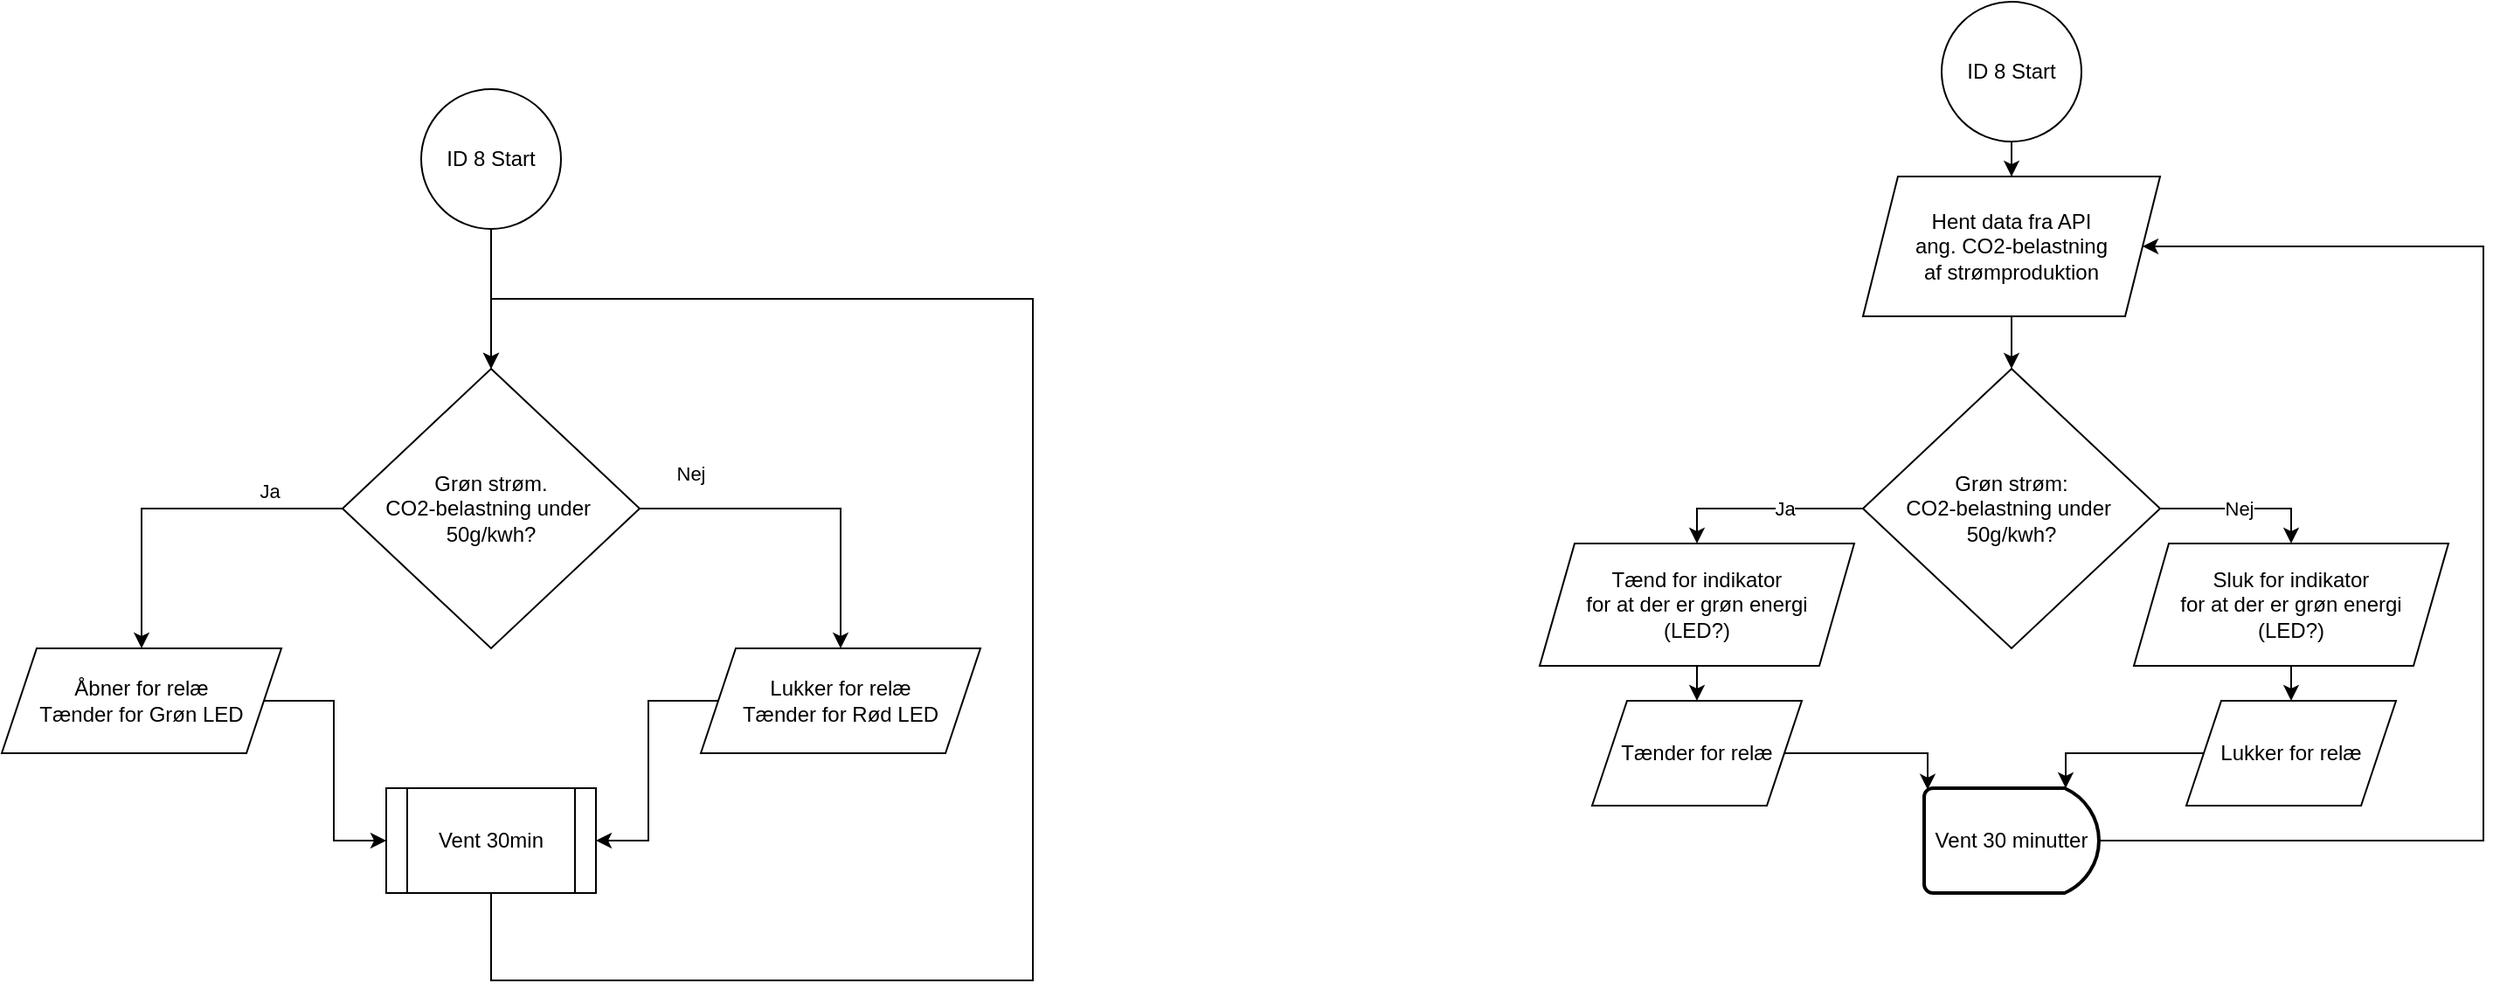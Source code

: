 <mxfile version="25.0.1">
  <diagram name="Side-1" id="MIh432SVvvTU2UH0zctk">
    <mxGraphModel dx="954" dy="1761" grid="1" gridSize="10" guides="1" tooltips="1" connect="1" arrows="1" fold="1" page="1" pageScale="1" pageWidth="827" pageHeight="1169" math="0" shadow="0">
      <root>
        <mxCell id="0" />
        <mxCell id="1" parent="0" />
        <mxCell id="qWMFO-Yb1zcle8_sYHGA-6" style="edgeStyle=orthogonalEdgeStyle;rounded=0;orthogonalLoop=1;jettySize=auto;html=1;entryX=0.5;entryY=0;entryDx=0;entryDy=0;" parent="1" source="qWMFO-Yb1zcle8_sYHGA-1" target="qWMFO-Yb1zcle8_sYHGA-5" edge="1">
          <mxGeometry relative="1" as="geometry" />
        </mxCell>
        <mxCell id="qWMFO-Yb1zcle8_sYHGA-7" value="Ja" style="edgeLabel;html=1;align=center;verticalAlign=middle;resizable=0;points=[];" parent="qWMFO-Yb1zcle8_sYHGA-6" vertex="1" connectable="0">
          <mxGeometry x="-0.314" y="2" relative="1" as="geometry">
            <mxPoint x="25" y="-12" as="offset" />
          </mxGeometry>
        </mxCell>
        <mxCell id="qWMFO-Yb1zcle8_sYHGA-9" style="edgeStyle=orthogonalEdgeStyle;rounded=0;orthogonalLoop=1;jettySize=auto;html=1;entryX=0.5;entryY=0;entryDx=0;entryDy=0;" parent="1" source="qWMFO-Yb1zcle8_sYHGA-1" target="qWMFO-Yb1zcle8_sYHGA-8" edge="1">
          <mxGeometry relative="1" as="geometry" />
        </mxCell>
        <mxCell id="qWMFO-Yb1zcle8_sYHGA-10" value="Nej" style="edgeLabel;html=1;align=center;verticalAlign=middle;resizable=0;points=[];" parent="qWMFO-Yb1zcle8_sYHGA-9" vertex="1" connectable="0">
          <mxGeometry x="-0.6" y="2" relative="1" as="geometry">
            <mxPoint x="-10" y="-18" as="offset" />
          </mxGeometry>
        </mxCell>
        <mxCell id="qWMFO-Yb1zcle8_sYHGA-1" value="Grøn strøm. &lt;br&gt;&lt;div&gt;CO2-belastning under&amp;nbsp;&lt;/div&gt;&lt;div&gt;50g/kwh?&lt;/div&gt;" style="rhombus;whiteSpace=wrap;html=1;" parent="1" vertex="1">
          <mxGeometry x="355" y="200" width="170" height="160" as="geometry" />
        </mxCell>
        <mxCell id="qWMFO-Yb1zcle8_sYHGA-4" value="" style="edgeStyle=orthogonalEdgeStyle;rounded=0;orthogonalLoop=1;jettySize=auto;html=1;" parent="1" source="qWMFO-Yb1zcle8_sYHGA-3" target="qWMFO-Yb1zcle8_sYHGA-1" edge="1">
          <mxGeometry relative="1" as="geometry" />
        </mxCell>
        <mxCell id="qWMFO-Yb1zcle8_sYHGA-3" value="ID 8 Start" style="ellipse;whiteSpace=wrap;html=1;aspect=fixed;" parent="1" vertex="1">
          <mxGeometry x="400" y="40" width="80" height="80" as="geometry" />
        </mxCell>
        <mxCell id="qWMFO-Yb1zcle8_sYHGA-13" style="edgeStyle=orthogonalEdgeStyle;rounded=0;orthogonalLoop=1;jettySize=auto;html=1;entryX=0;entryY=0.5;entryDx=0;entryDy=0;" parent="1" source="qWMFO-Yb1zcle8_sYHGA-5" target="tQk24-G_1-4F_4C1g830-1" edge="1">
          <mxGeometry relative="1" as="geometry">
            <mxPoint x="380" y="470" as="targetPoint" />
          </mxGeometry>
        </mxCell>
        <mxCell id="qWMFO-Yb1zcle8_sYHGA-5" value="Åbner for relæ&lt;div&gt;Tænder for Grøn LED&lt;/div&gt;" style="shape=parallelogram;perimeter=parallelogramPerimeter;whiteSpace=wrap;html=1;fixedSize=1;" parent="1" vertex="1">
          <mxGeometry x="160" y="360" width="160" height="60" as="geometry" />
        </mxCell>
        <mxCell id="qWMFO-Yb1zcle8_sYHGA-12" style="edgeStyle=orthogonalEdgeStyle;rounded=0;orthogonalLoop=1;jettySize=auto;html=1;entryX=1;entryY=0.5;entryDx=0;entryDy=0;entryPerimeter=0;" parent="1" source="qWMFO-Yb1zcle8_sYHGA-8" target="tQk24-G_1-4F_4C1g830-1" edge="1">
          <mxGeometry relative="1" as="geometry">
            <mxPoint x="500" y="470" as="targetPoint" />
          </mxGeometry>
        </mxCell>
        <mxCell id="qWMFO-Yb1zcle8_sYHGA-8" value="Lukker for relæ&lt;div&gt;Tænder for Rød LED&lt;/div&gt;" style="shape=parallelogram;perimeter=parallelogramPerimeter;whiteSpace=wrap;html=1;fixedSize=1;" parent="1" vertex="1">
          <mxGeometry x="560" y="360" width="160" height="60" as="geometry" />
        </mxCell>
        <mxCell id="qWMFO-Yb1zcle8_sYHGA-14" style="edgeStyle=orthogonalEdgeStyle;rounded=0;orthogonalLoop=1;jettySize=auto;html=1;entryX=0.5;entryY=0;entryDx=0;entryDy=0;" parent="1" target="qWMFO-Yb1zcle8_sYHGA-1" edge="1">
          <mxGeometry relative="1" as="geometry">
            <Array as="points">
              <mxPoint x="440" y="550" />
              <mxPoint x="750" y="550" />
              <mxPoint x="750" y="160" />
              <mxPoint x="440" y="160" />
            </Array>
            <mxPoint x="440" y="500" as="sourcePoint" />
          </mxGeometry>
        </mxCell>
        <mxCell id="JBFvpoAypBMXisZYCuYG-1" style="edgeStyle=orthogonalEdgeStyle;rounded=0;orthogonalLoop=1;jettySize=auto;html=1;entryX=0.5;entryY=0;entryDx=0;entryDy=0;" parent="1" source="JBFvpoAypBMXisZYCuYG-5" target="JBFvpoAypBMXisZYCuYG-21" edge="1">
          <mxGeometry relative="1" as="geometry" />
        </mxCell>
        <mxCell id="JBFvpoAypBMXisZYCuYG-2" value="Ja" style="edgeLabel;html=1;align=center;verticalAlign=middle;resizable=0;points=[];" parent="JBFvpoAypBMXisZYCuYG-1" vertex="1" connectable="0">
          <mxGeometry x="-0.314" y="2" relative="1" as="geometry">
            <mxPoint x="-6" y="-2" as="offset" />
          </mxGeometry>
        </mxCell>
        <mxCell id="JBFvpoAypBMXisZYCuYG-3" style="edgeStyle=orthogonalEdgeStyle;rounded=0;orthogonalLoop=1;jettySize=auto;html=1;entryX=0.5;entryY=0;entryDx=0;entryDy=0;exitX=1;exitY=0.5;exitDx=0;exitDy=0;" parent="1" source="JBFvpoAypBMXisZYCuYG-5" target="JBFvpoAypBMXisZYCuYG-22" edge="1">
          <mxGeometry relative="1" as="geometry" />
        </mxCell>
        <mxCell id="JBFvpoAypBMXisZYCuYG-4" value="Nej" style="edgeLabel;html=1;align=center;verticalAlign=middle;resizable=0;points=[];" parent="JBFvpoAypBMXisZYCuYG-3" vertex="1" connectable="0">
          <mxGeometry x="-0.6" y="2" relative="1" as="geometry">
            <mxPoint x="26" y="2" as="offset" />
          </mxGeometry>
        </mxCell>
        <mxCell id="JBFvpoAypBMXisZYCuYG-5" value="Grøn strøm: &lt;br&gt;&lt;div&gt;CO2-belastning under&amp;nbsp;&lt;/div&gt;&lt;div&gt;50g/kwh?&lt;/div&gt;" style="rhombus;whiteSpace=wrap;html=1;" parent="1" vertex="1">
          <mxGeometry x="1225" y="200" width="170" height="160" as="geometry" />
        </mxCell>
        <mxCell id="JBFvpoAypBMXisZYCuYG-16" value="" style="edgeStyle=orthogonalEdgeStyle;rounded=0;orthogonalLoop=1;jettySize=auto;html=1;" parent="1" source="JBFvpoAypBMXisZYCuYG-7" target="JBFvpoAypBMXisZYCuYG-15" edge="1">
          <mxGeometry relative="1" as="geometry" />
        </mxCell>
        <mxCell id="JBFvpoAypBMXisZYCuYG-7" value="ID 8 Start" style="ellipse;whiteSpace=wrap;html=1;aspect=fixed;" parent="1" vertex="1">
          <mxGeometry x="1270" y="-10" width="80" height="80" as="geometry" />
        </mxCell>
        <mxCell id="JBFvpoAypBMXisZYCuYG-8" style="edgeStyle=orthogonalEdgeStyle;rounded=0;orthogonalLoop=1;jettySize=auto;html=1;entryX=0.02;entryY=0.015;entryDx=0;entryDy=0;entryPerimeter=0;" parent="1" source="JBFvpoAypBMXisZYCuYG-9" target="JBFvpoAypBMXisZYCuYG-18" edge="1">
          <mxGeometry relative="1" as="geometry">
            <mxPoint x="1250" y="470" as="targetPoint" />
          </mxGeometry>
        </mxCell>
        <mxCell id="JBFvpoAypBMXisZYCuYG-9" value="Tænder for relæ" style="shape=parallelogram;perimeter=parallelogramPerimeter;whiteSpace=wrap;html=1;fixedSize=1;" parent="1" vertex="1">
          <mxGeometry x="1070" y="390" width="120" height="60" as="geometry" />
        </mxCell>
        <mxCell id="JBFvpoAypBMXisZYCuYG-10" style="edgeStyle=orthogonalEdgeStyle;rounded=0;orthogonalLoop=1;jettySize=auto;html=1;entryX=0.81;entryY=0;entryDx=0;entryDy=0;exitX=0;exitY=0.5;exitDx=0;exitDy=0;entryPerimeter=0;" parent="1" source="JBFvpoAypBMXisZYCuYG-11" target="JBFvpoAypBMXisZYCuYG-18" edge="1">
          <mxGeometry relative="1" as="geometry">
            <mxPoint x="1440" y="390" as="sourcePoint" />
            <mxPoint x="1370" y="470" as="targetPoint" />
          </mxGeometry>
        </mxCell>
        <mxCell id="JBFvpoAypBMXisZYCuYG-11" value="Lukker for relæ" style="shape=parallelogram;perimeter=parallelogramPerimeter;whiteSpace=wrap;html=1;fixedSize=1;" parent="1" vertex="1">
          <mxGeometry x="1410" y="390" width="120" height="60" as="geometry" />
        </mxCell>
        <mxCell id="JBFvpoAypBMXisZYCuYG-17" value="" style="edgeStyle=orthogonalEdgeStyle;rounded=0;orthogonalLoop=1;jettySize=auto;html=1;" parent="1" source="JBFvpoAypBMXisZYCuYG-15" target="JBFvpoAypBMXisZYCuYG-5" edge="1">
          <mxGeometry relative="1" as="geometry" />
        </mxCell>
        <mxCell id="JBFvpoAypBMXisZYCuYG-15" value="&lt;div&gt;Hent data fra API&lt;/div&gt;&lt;div&gt;ang. CO2-belastning&lt;/div&gt;&lt;div&gt;af strømproduktion&lt;br&gt;&lt;/div&gt;" style="shape=parallelogram;perimeter=parallelogramPerimeter;whiteSpace=wrap;html=1;fixedSize=1;" parent="1" vertex="1">
          <mxGeometry x="1225" y="90" width="170" height="80" as="geometry" />
        </mxCell>
        <mxCell id="JBFvpoAypBMXisZYCuYG-19" style="edgeStyle=orthogonalEdgeStyle;rounded=0;orthogonalLoop=1;jettySize=auto;html=1;exitX=1;exitY=0.5;exitDx=0;exitDy=0;exitPerimeter=0;entryX=1;entryY=0.5;entryDx=0;entryDy=0;" parent="1" source="JBFvpoAypBMXisZYCuYG-18" target="JBFvpoAypBMXisZYCuYG-15" edge="1">
          <mxGeometry relative="1" as="geometry">
            <Array as="points">
              <mxPoint x="1580" y="470" />
              <mxPoint x="1580" y="130" />
            </Array>
          </mxGeometry>
        </mxCell>
        <mxCell id="JBFvpoAypBMXisZYCuYG-18" value="&lt;div&gt;Vent 30 minutter&lt;br&gt;&lt;/div&gt;" style="strokeWidth=2;html=1;shape=mxgraph.flowchart.delay;whiteSpace=wrap;" parent="1" vertex="1">
          <mxGeometry x="1260" y="440" width="100" height="60" as="geometry" />
        </mxCell>
        <mxCell id="JBFvpoAypBMXisZYCuYG-23" style="edgeStyle=orthogonalEdgeStyle;rounded=0;orthogonalLoop=1;jettySize=auto;html=1;exitX=0.5;exitY=1;exitDx=0;exitDy=0;entryX=0.5;entryY=0;entryDx=0;entryDy=0;" parent="1" source="JBFvpoAypBMXisZYCuYG-21" target="JBFvpoAypBMXisZYCuYG-9" edge="1">
          <mxGeometry relative="1" as="geometry" />
        </mxCell>
        <mxCell id="JBFvpoAypBMXisZYCuYG-21" value="&lt;div&gt;Tænd for indikator&lt;/div&gt;&lt;div&gt;for at der er grøn energi&lt;br&gt;&lt;/div&gt;&lt;div&gt;(LED?)&lt;br&gt;&lt;/div&gt;" style="shape=parallelogram;perimeter=parallelogramPerimeter;whiteSpace=wrap;html=1;fixedSize=1;" parent="1" vertex="1">
          <mxGeometry x="1040" y="300" width="180" height="70" as="geometry" />
        </mxCell>
        <mxCell id="JBFvpoAypBMXisZYCuYG-26" style="edgeStyle=orthogonalEdgeStyle;rounded=0;orthogonalLoop=1;jettySize=auto;html=1;exitX=0.5;exitY=1;exitDx=0;exitDy=0;entryX=0.5;entryY=0;entryDx=0;entryDy=0;" parent="1" source="JBFvpoAypBMXisZYCuYG-22" target="JBFvpoAypBMXisZYCuYG-11" edge="1">
          <mxGeometry relative="1" as="geometry" />
        </mxCell>
        <mxCell id="JBFvpoAypBMXisZYCuYG-22" value="&lt;div&gt;Sluk for indikator&lt;/div&gt;&lt;div&gt;for at der er grøn energi&lt;br&gt;(LED?)&lt;br&gt;&lt;/div&gt;" style="shape=parallelogram;perimeter=parallelogramPerimeter;whiteSpace=wrap;html=1;fixedSize=1;" parent="1" vertex="1">
          <mxGeometry x="1380" y="300" width="180" height="70" as="geometry" />
        </mxCell>
        <mxCell id="tQk24-G_1-4F_4C1g830-1" value="Vent 30min" style="shape=process;whiteSpace=wrap;html=1;backgroundOutline=1;" vertex="1" parent="1">
          <mxGeometry x="380" y="440" width="120" height="60" as="geometry" />
        </mxCell>
      </root>
    </mxGraphModel>
  </diagram>
</mxfile>
